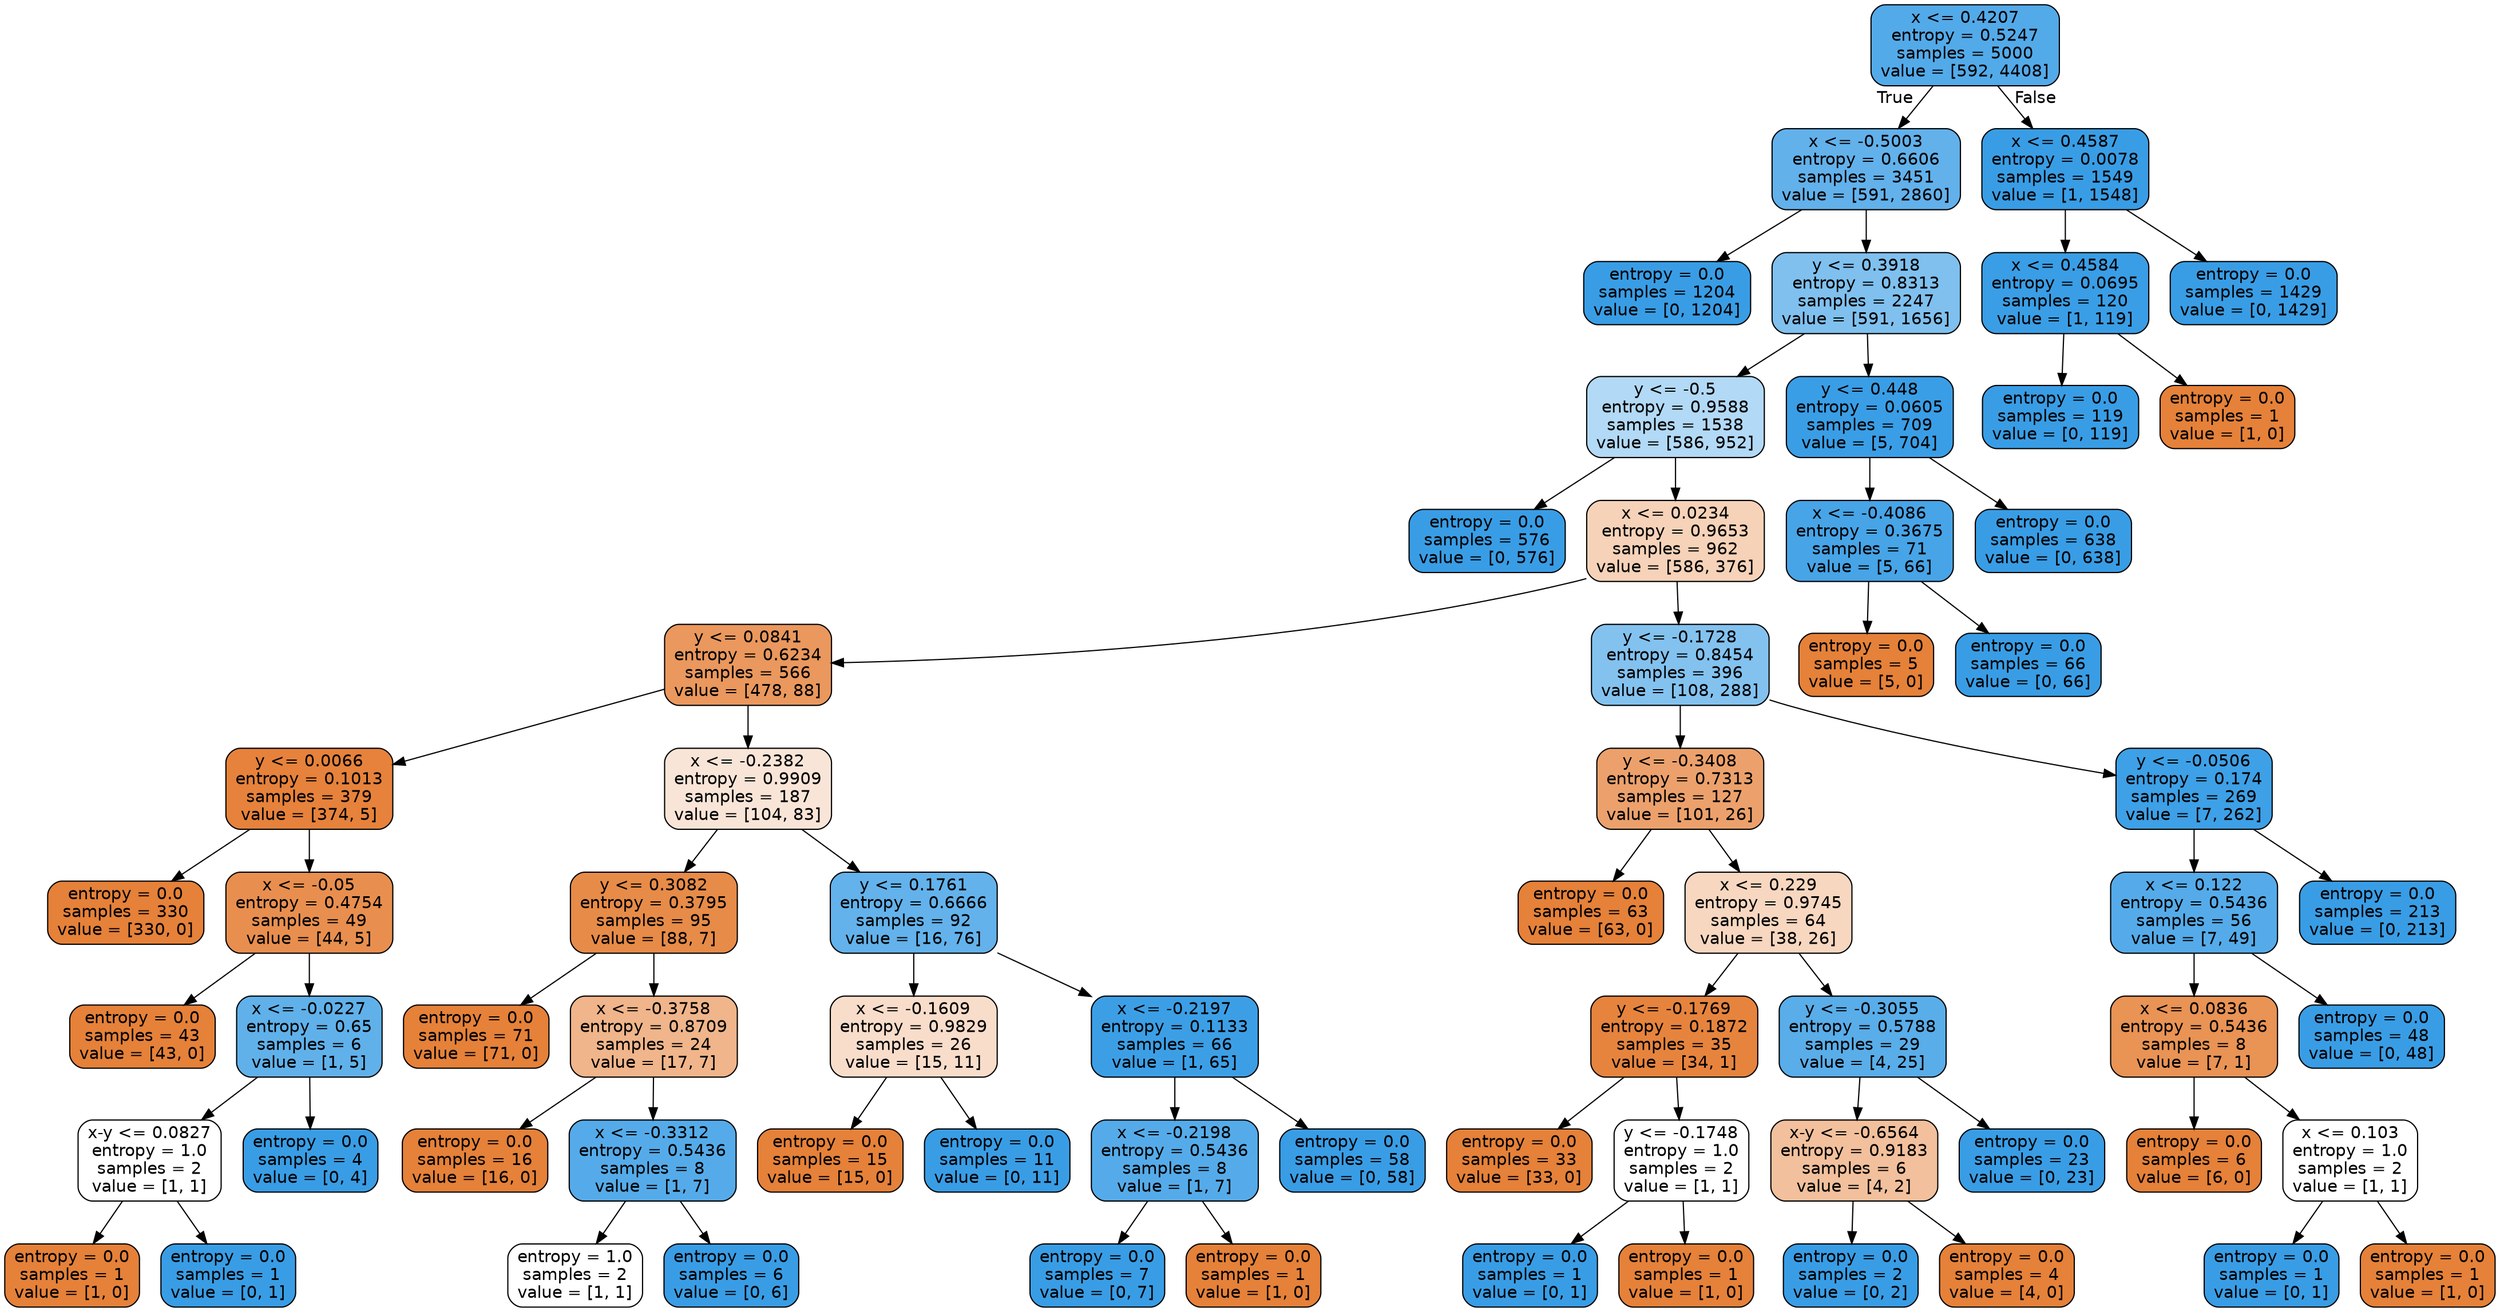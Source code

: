 digraph Tree {
node [shape=box, style="filled, rounded", color="black", fontname=helvetica] ;
edge [fontname=helvetica] ;
0 [label="x <= 0.4207\nentropy = 0.5247\nsamples = 5000\nvalue = [592, 4408]", fillcolor="#399de5dd"] ;
1 [label="x <= -0.5003\nentropy = 0.6606\nsamples = 3451\nvalue = [591, 2860]", fillcolor="#399de5ca"] ;
0 -> 1 [labeldistance=2.5, labelangle=45, headlabel="True"] ;
2 [label="entropy = 0.0\nsamples = 1204\nvalue = [0, 1204]", fillcolor="#399de5ff"] ;
1 -> 2 ;
3 [label="y <= 0.3918\nentropy = 0.8313\nsamples = 2247\nvalue = [591, 1656]", fillcolor="#399de5a4"] ;
1 -> 3 ;
4 [label="y <= -0.5\nentropy = 0.9588\nsamples = 1538\nvalue = [586, 952]", fillcolor="#399de562"] ;
3 -> 4 ;
5 [label="entropy = 0.0\nsamples = 576\nvalue = [0, 576]", fillcolor="#399de5ff"] ;
4 -> 5 ;
6 [label="x <= 0.0234\nentropy = 0.9653\nsamples = 962\nvalue = [586, 376]", fillcolor="#e581395b"] ;
4 -> 6 ;
7 [label="y <= 0.0841\nentropy = 0.6234\nsamples = 566\nvalue = [478, 88]", fillcolor="#e58139d0"] ;
6 -> 7 ;
8 [label="y <= 0.0066\nentropy = 0.1013\nsamples = 379\nvalue = [374, 5]", fillcolor="#e58139fc"] ;
7 -> 8 ;
9 [label="entropy = 0.0\nsamples = 330\nvalue = [330, 0]", fillcolor="#e58139ff"] ;
8 -> 9 ;
10 [label="x <= -0.05\nentropy = 0.4754\nsamples = 49\nvalue = [44, 5]", fillcolor="#e58139e2"] ;
8 -> 10 ;
11 [label="entropy = 0.0\nsamples = 43\nvalue = [43, 0]", fillcolor="#e58139ff"] ;
10 -> 11 ;
12 [label="x <= -0.0227\nentropy = 0.65\nsamples = 6\nvalue = [1, 5]", fillcolor="#399de5cc"] ;
10 -> 12 ;
13 [label="x-y <= 0.0827\nentropy = 1.0\nsamples = 2\nvalue = [1, 1]", fillcolor="#e5813900"] ;
12 -> 13 ;
14 [label="entropy = 0.0\nsamples = 1\nvalue = [1, 0]", fillcolor="#e58139ff"] ;
13 -> 14 ;
15 [label="entropy = 0.0\nsamples = 1\nvalue = [0, 1]", fillcolor="#399de5ff"] ;
13 -> 15 ;
16 [label="entropy = 0.0\nsamples = 4\nvalue = [0, 4]", fillcolor="#399de5ff"] ;
12 -> 16 ;
17 [label="x <= -0.2382\nentropy = 0.9909\nsamples = 187\nvalue = [104, 83]", fillcolor="#e5813933"] ;
7 -> 17 ;
18 [label="y <= 0.3082\nentropy = 0.3795\nsamples = 95\nvalue = [88, 7]", fillcolor="#e58139eb"] ;
17 -> 18 ;
19 [label="entropy = 0.0\nsamples = 71\nvalue = [71, 0]", fillcolor="#e58139ff"] ;
18 -> 19 ;
20 [label="x <= -0.3758\nentropy = 0.8709\nsamples = 24\nvalue = [17, 7]", fillcolor="#e5813996"] ;
18 -> 20 ;
21 [label="entropy = 0.0\nsamples = 16\nvalue = [16, 0]", fillcolor="#e58139ff"] ;
20 -> 21 ;
22 [label="x <= -0.3312\nentropy = 0.5436\nsamples = 8\nvalue = [1, 7]", fillcolor="#399de5db"] ;
20 -> 22 ;
23 [label="entropy = 1.0\nsamples = 2\nvalue = [1, 1]", fillcolor="#e5813900"] ;
22 -> 23 ;
24 [label="entropy = 0.0\nsamples = 6\nvalue = [0, 6]", fillcolor="#399de5ff"] ;
22 -> 24 ;
25 [label="y <= 0.1761\nentropy = 0.6666\nsamples = 92\nvalue = [16, 76]", fillcolor="#399de5c9"] ;
17 -> 25 ;
26 [label="x <= -0.1609\nentropy = 0.9829\nsamples = 26\nvalue = [15, 11]", fillcolor="#e5813944"] ;
25 -> 26 ;
27 [label="entropy = 0.0\nsamples = 15\nvalue = [15, 0]", fillcolor="#e58139ff"] ;
26 -> 27 ;
28 [label="entropy = 0.0\nsamples = 11\nvalue = [0, 11]", fillcolor="#399de5ff"] ;
26 -> 28 ;
29 [label="x <= -0.2197\nentropy = 0.1133\nsamples = 66\nvalue = [1, 65]", fillcolor="#399de5fb"] ;
25 -> 29 ;
30 [label="x <= -0.2198\nentropy = 0.5436\nsamples = 8\nvalue = [1, 7]", fillcolor="#399de5db"] ;
29 -> 30 ;
31 [label="entropy = 0.0\nsamples = 7\nvalue = [0, 7]", fillcolor="#399de5ff"] ;
30 -> 31 ;
32 [label="entropy = 0.0\nsamples = 1\nvalue = [1, 0]", fillcolor="#e58139ff"] ;
30 -> 32 ;
33 [label="entropy = 0.0\nsamples = 58\nvalue = [0, 58]", fillcolor="#399de5ff"] ;
29 -> 33 ;
34 [label="y <= -0.1728\nentropy = 0.8454\nsamples = 396\nvalue = [108, 288]", fillcolor="#399de59f"] ;
6 -> 34 ;
35 [label="y <= -0.3408\nentropy = 0.7313\nsamples = 127\nvalue = [101, 26]", fillcolor="#e58139bd"] ;
34 -> 35 ;
36 [label="entropy = 0.0\nsamples = 63\nvalue = [63, 0]", fillcolor="#e58139ff"] ;
35 -> 36 ;
37 [label="x <= 0.229\nentropy = 0.9745\nsamples = 64\nvalue = [38, 26]", fillcolor="#e5813951"] ;
35 -> 37 ;
38 [label="y <= -0.1769\nentropy = 0.1872\nsamples = 35\nvalue = [34, 1]", fillcolor="#e58139f8"] ;
37 -> 38 ;
39 [label="entropy = 0.0\nsamples = 33\nvalue = [33, 0]", fillcolor="#e58139ff"] ;
38 -> 39 ;
40 [label="y <= -0.1748\nentropy = 1.0\nsamples = 2\nvalue = [1, 1]", fillcolor="#e5813900"] ;
38 -> 40 ;
41 [label="entropy = 0.0\nsamples = 1\nvalue = [0, 1]", fillcolor="#399de5ff"] ;
40 -> 41 ;
42 [label="entropy = 0.0\nsamples = 1\nvalue = [1, 0]", fillcolor="#e58139ff"] ;
40 -> 42 ;
43 [label="y <= -0.3055\nentropy = 0.5788\nsamples = 29\nvalue = [4, 25]", fillcolor="#399de5d6"] ;
37 -> 43 ;
44 [label="x-y <= -0.6564\nentropy = 0.9183\nsamples = 6\nvalue = [4, 2]", fillcolor="#e581397f"] ;
43 -> 44 ;
45 [label="entropy = 0.0\nsamples = 2\nvalue = [0, 2]", fillcolor="#399de5ff"] ;
44 -> 45 ;
46 [label="entropy = 0.0\nsamples = 4\nvalue = [4, 0]", fillcolor="#e58139ff"] ;
44 -> 46 ;
47 [label="entropy = 0.0\nsamples = 23\nvalue = [0, 23]", fillcolor="#399de5ff"] ;
43 -> 47 ;
48 [label="y <= -0.0506\nentropy = 0.174\nsamples = 269\nvalue = [7, 262]", fillcolor="#399de5f8"] ;
34 -> 48 ;
49 [label="x <= 0.122\nentropy = 0.5436\nsamples = 56\nvalue = [7, 49]", fillcolor="#399de5db"] ;
48 -> 49 ;
50 [label="x <= 0.0836\nentropy = 0.5436\nsamples = 8\nvalue = [7, 1]", fillcolor="#e58139db"] ;
49 -> 50 ;
51 [label="entropy = 0.0\nsamples = 6\nvalue = [6, 0]", fillcolor="#e58139ff"] ;
50 -> 51 ;
52 [label="x <= 0.103\nentropy = 1.0\nsamples = 2\nvalue = [1, 1]", fillcolor="#e5813900"] ;
50 -> 52 ;
53 [label="entropy = 0.0\nsamples = 1\nvalue = [0, 1]", fillcolor="#399de5ff"] ;
52 -> 53 ;
54 [label="entropy = 0.0\nsamples = 1\nvalue = [1, 0]", fillcolor="#e58139ff"] ;
52 -> 54 ;
55 [label="entropy = 0.0\nsamples = 48\nvalue = [0, 48]", fillcolor="#399de5ff"] ;
49 -> 55 ;
56 [label="entropy = 0.0\nsamples = 213\nvalue = [0, 213]", fillcolor="#399de5ff"] ;
48 -> 56 ;
57 [label="y <= 0.448\nentropy = 0.0605\nsamples = 709\nvalue = [5, 704]", fillcolor="#399de5fd"] ;
3 -> 57 ;
58 [label="x <= -0.4086\nentropy = 0.3675\nsamples = 71\nvalue = [5, 66]", fillcolor="#399de5ec"] ;
57 -> 58 ;
59 [label="entropy = 0.0\nsamples = 5\nvalue = [5, 0]", fillcolor="#e58139ff"] ;
58 -> 59 ;
60 [label="entropy = 0.0\nsamples = 66\nvalue = [0, 66]", fillcolor="#399de5ff"] ;
58 -> 60 ;
61 [label="entropy = 0.0\nsamples = 638\nvalue = [0, 638]", fillcolor="#399de5ff"] ;
57 -> 61 ;
62 [label="x <= 0.4587\nentropy = 0.0078\nsamples = 1549\nvalue = [1, 1548]", fillcolor="#399de5ff"] ;
0 -> 62 [labeldistance=2.5, labelangle=-45, headlabel="False"] ;
63 [label="x <= 0.4584\nentropy = 0.0695\nsamples = 120\nvalue = [1, 119]", fillcolor="#399de5fd"] ;
62 -> 63 ;
64 [label="entropy = 0.0\nsamples = 119\nvalue = [0, 119]", fillcolor="#399de5ff"] ;
63 -> 64 ;
65 [label="entropy = 0.0\nsamples = 1\nvalue = [1, 0]", fillcolor="#e58139ff"] ;
63 -> 65 ;
66 [label="entropy = 0.0\nsamples = 1429\nvalue = [0, 1429]", fillcolor="#399de5ff"] ;
62 -> 66 ;
}